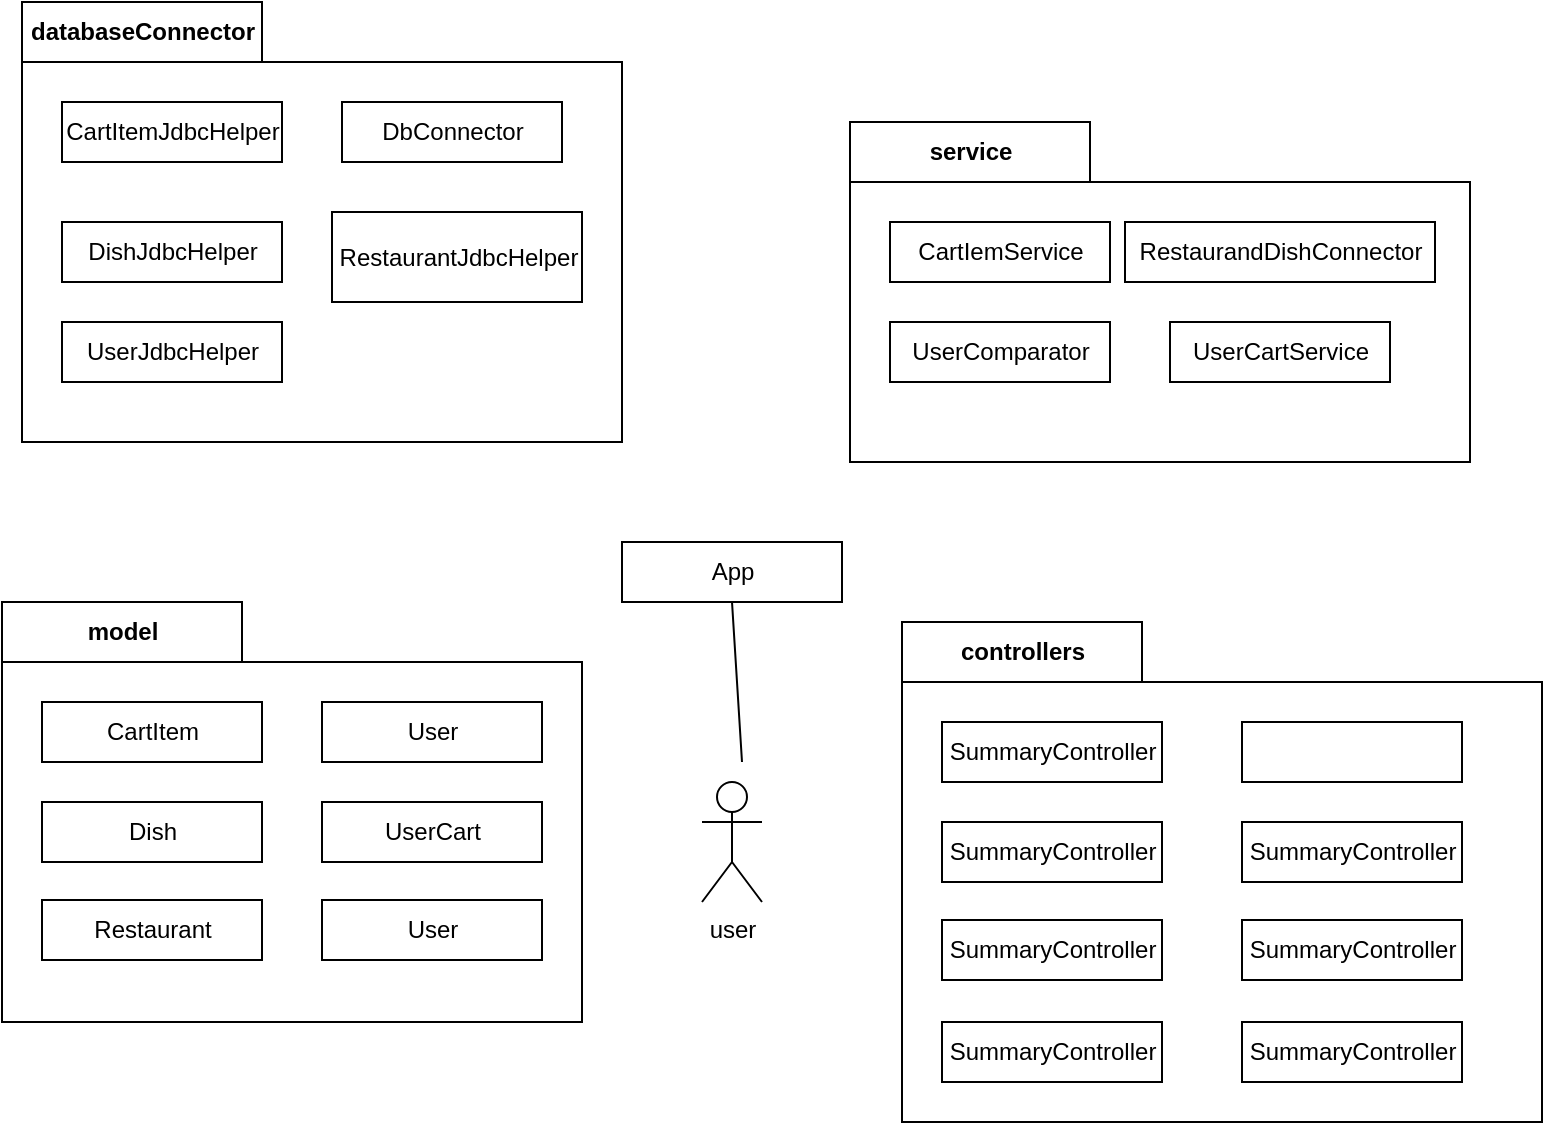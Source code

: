 <mxfile>
    <diagram id="u3fEfBOtyhhKMNPX7unt" name="pakiety">
        <mxGraphModel dx="2441" dy="782" grid="1" gridSize="10" guides="1" tooltips="1" connect="1" arrows="1" fold="1" page="1" pageScale="1" pageWidth="827" pageHeight="1169" math="0" shadow="0">
            <root>
                <mxCell id="BMiwwZ8hpxHMw_zVzqxJ-0"/>
                <mxCell id="BMiwwZ8hpxHMw_zVzqxJ-1" parent="BMiwwZ8hpxHMw_zVzqxJ-0"/>
                <mxCell id="AKu91lKka5_VDZ8xLzzz-0" value="databaseConnector" style="shape=folder;fontStyle=1;tabWidth=120;tabHeight=30;tabPosition=left;html=1;boundedLbl=1;labelInHeader=1;container=1;collapsible=0;recursiveResize=0;" parent="BMiwwZ8hpxHMw_zVzqxJ-1" vertex="1">
                    <mxGeometry y="720" width="300" height="220" as="geometry"/>
                </mxCell>
                <mxCell id="AKu91lKka5_VDZ8xLzzz-1" value="CartItemJdbcHelper" style="html=1;" parent="AKu91lKka5_VDZ8xLzzz-0" vertex="1">
                    <mxGeometry width="110" height="30" relative="1" as="geometry">
                        <mxPoint x="20" y="50" as="offset"/>
                    </mxGeometry>
                </mxCell>
                <mxCell id="AKu91lKka5_VDZ8xLzzz-2" value="DbConnector" style="html=1;" parent="AKu91lKka5_VDZ8xLzzz-0" vertex="1">
                    <mxGeometry x="160" y="50" width="110" height="30" as="geometry"/>
                </mxCell>
                <mxCell id="AKu91lKka5_VDZ8xLzzz-3" value="DishJdbcHelper" style="html=1;" parent="AKu91lKka5_VDZ8xLzzz-0" vertex="1">
                    <mxGeometry x="20" y="110" width="110" height="30" as="geometry"/>
                </mxCell>
                <mxCell id="AKu91lKka5_VDZ8xLzzz-4" value="RestaurantJdbcHelper" style="html=1;" parent="AKu91lKka5_VDZ8xLzzz-0" vertex="1">
                    <mxGeometry x="155" y="105" width="125" height="45" as="geometry"/>
                </mxCell>
                <mxCell id="AKu91lKka5_VDZ8xLzzz-5" value="UserJdbcHelper" style="html=1;" parent="AKu91lKka5_VDZ8xLzzz-0" vertex="1">
                    <mxGeometry x="20" y="160" width="110" height="30" as="geometry"/>
                </mxCell>
                <mxCell id="AKu91lKka5_VDZ8xLzzz-6" value="service" style="shape=folder;fontStyle=1;tabWidth=120;tabHeight=30;tabPosition=left;html=1;boundedLbl=1;labelInHeader=1;container=1;collapsible=0;recursiveResize=0;" parent="BMiwwZ8hpxHMw_zVzqxJ-1" vertex="1">
                    <mxGeometry x="414" y="780" width="310" height="170" as="geometry"/>
                </mxCell>
                <mxCell id="AKu91lKka5_VDZ8xLzzz-7" value="CartIemService" style="html=1;" parent="AKu91lKka5_VDZ8xLzzz-6" vertex="1">
                    <mxGeometry width="110" height="30" relative="1" as="geometry">
                        <mxPoint x="20" y="50" as="offset"/>
                    </mxGeometry>
                </mxCell>
                <mxCell id="AKu91lKka5_VDZ8xLzzz-8" value="UserComparator" style="html=1;" parent="AKu91lKka5_VDZ8xLzzz-6" vertex="1">
                    <mxGeometry x="20" y="100" width="110" height="30" as="geometry"/>
                </mxCell>
                <mxCell id="AKu91lKka5_VDZ8xLzzz-9" value="RestaurandDishConnector" style="html=1;" parent="AKu91lKka5_VDZ8xLzzz-6" vertex="1">
                    <mxGeometry x="137.5" y="50" width="155" height="30" as="geometry"/>
                </mxCell>
                <mxCell id="AKu91lKka5_VDZ8xLzzz-10" value="UserCartService" style="html=1;" parent="AKu91lKka5_VDZ8xLzzz-6" vertex="1">
                    <mxGeometry x="160" y="100" width="110" height="30" as="geometry"/>
                </mxCell>
                <mxCell id="AKu91lKka5_VDZ8xLzzz-11" value="model" style="shape=folder;fontStyle=1;tabWidth=120;tabHeight=30;tabPosition=left;html=1;boundedLbl=1;labelInHeader=1;container=1;collapsible=0;recursiveResize=0;" parent="BMiwwZ8hpxHMw_zVzqxJ-1" vertex="1">
                    <mxGeometry x="-10" y="1020" width="290" height="210" as="geometry"/>
                </mxCell>
                <mxCell id="AKu91lKka5_VDZ8xLzzz-12" value="CartItem" style="html=1;" parent="AKu91lKka5_VDZ8xLzzz-11" vertex="1">
                    <mxGeometry width="110" height="30" relative="1" as="geometry">
                        <mxPoint x="20" y="50" as="offset"/>
                    </mxGeometry>
                </mxCell>
                <mxCell id="AKu91lKka5_VDZ8xLzzz-13" value="User" style="html=1;" parent="AKu91lKka5_VDZ8xLzzz-11" vertex="1">
                    <mxGeometry x="160" y="50" width="110" height="30" as="geometry"/>
                </mxCell>
                <mxCell id="AKu91lKka5_VDZ8xLzzz-14" value="Restaurant" style="html=1;" parent="AKu91lKka5_VDZ8xLzzz-11" vertex="1">
                    <mxGeometry x="20" y="149" width="110" height="30" as="geometry"/>
                </mxCell>
                <mxCell id="AKu91lKka5_VDZ8xLzzz-15" value="UserCart" style="html=1;" parent="AKu91lKka5_VDZ8xLzzz-11" vertex="1">
                    <mxGeometry x="160" y="100" width="110" height="30" as="geometry"/>
                </mxCell>
                <mxCell id="AKu91lKka5_VDZ8xLzzz-16" value="User" style="html=1;" parent="AKu91lKka5_VDZ8xLzzz-11" vertex="1">
                    <mxGeometry x="160" y="149" width="110" height="30" as="geometry"/>
                </mxCell>
                <mxCell id="AKu91lKka5_VDZ8xLzzz-17" value="Dish" style="html=1;" parent="AKu91lKka5_VDZ8xLzzz-11" vertex="1">
                    <mxGeometry x="20" y="100" width="110" height="30" as="geometry"/>
                </mxCell>
                <mxCell id="AKu91lKka5_VDZ8xLzzz-18" value="controllers" style="shape=folder;fontStyle=1;tabWidth=120;tabHeight=30;tabPosition=left;html=1;boundedLbl=1;labelInHeader=1;container=1;collapsible=0;recursiveResize=0;" parent="BMiwwZ8hpxHMw_zVzqxJ-1" vertex="1">
                    <mxGeometry x="440" y="1030" width="320" height="250" as="geometry"/>
                </mxCell>
                <mxCell id="AKu91lKka5_VDZ8xLzzz-19" value="SummaryController" style="html=1;" parent="AKu91lKka5_VDZ8xLzzz-18" vertex="1">
                    <mxGeometry width="110" height="30" relative="1" as="geometry">
                        <mxPoint x="20" y="50" as="offset"/>
                    </mxGeometry>
                </mxCell>
                <mxCell id="4" value="SummaryController" style="html=1;" parent="AKu91lKka5_VDZ8xLzzz-18" vertex="1">
                    <mxGeometry x="20" y="200" width="110" height="30" as="geometry"/>
                </mxCell>
                <mxCell id="3" value="" style="html=1;" parent="AKu91lKka5_VDZ8xLzzz-18" vertex="1">
                    <mxGeometry x="170" y="50" width="110" height="30" as="geometry"/>
                </mxCell>
                <mxCell id="9" value="SummaryController" style="html=1;" parent="AKu91lKka5_VDZ8xLzzz-18" vertex="1">
                    <mxGeometry x="170" y="100" width="110" height="30" as="geometry"/>
                </mxCell>
                <mxCell id="8" value="SummaryController" style="html=1;" parent="AKu91lKka5_VDZ8xLzzz-18" vertex="1">
                    <mxGeometry x="170" y="149" width="110" height="30" as="geometry"/>
                </mxCell>
                <mxCell id="7" value="SummaryController" style="html=1;" parent="AKu91lKka5_VDZ8xLzzz-18" vertex="1">
                    <mxGeometry x="20" y="149" width="110" height="30" as="geometry"/>
                </mxCell>
                <mxCell id="5" value="SummaryController" style="html=1;" parent="AKu91lKka5_VDZ8xLzzz-18" vertex="1">
                    <mxGeometry x="20" y="100" width="110" height="30" as="geometry"/>
                </mxCell>
                <mxCell id="6" value="SummaryController" style="html=1;" parent="AKu91lKka5_VDZ8xLzzz-18" vertex="1">
                    <mxGeometry x="170" y="200" width="110" height="30" as="geometry"/>
                </mxCell>
                <mxCell id="AKu91lKka5_VDZ8xLzzz-20" value="App" style="html=1;" parent="BMiwwZ8hpxHMw_zVzqxJ-1" vertex="1">
                    <mxGeometry x="300" y="990" width="110" height="30" as="geometry"/>
                </mxCell>
                <mxCell id="11" value="user" style="shape=umlActor;verticalLabelPosition=bottom;verticalAlign=top;html=1;" parent="BMiwwZ8hpxHMw_zVzqxJ-1" vertex="1">
                    <mxGeometry x="340" y="1110" width="30" height="60" as="geometry"/>
                </mxCell>
                <mxCell id="13" value="" style="endArrow=none;html=1;entryX=0.5;entryY=1;entryDx=0;entryDy=0;" parent="BMiwwZ8hpxHMw_zVzqxJ-1" target="AKu91lKka5_VDZ8xLzzz-20" edge="1">
                    <mxGeometry width="50" height="50" relative="1" as="geometry">
                        <mxPoint x="360" y="1100" as="sourcePoint"/>
                        <mxPoint x="390" y="1040" as="targetPoint"/>
                    </mxGeometry>
                </mxCell>
            </root>
        </mxGraphModel>
    </diagram>
    <diagram id="oWd6-dMnreRgR_n7EPOS" name="klasy">
        <mxGraphModel dx="1614" dy="1951" grid="1" gridSize="10" guides="1" tooltips="1" connect="1" arrows="1" fold="1" page="1" pageScale="1" pageWidth="827" pageHeight="1169" math="0" shadow="0">
            <root>
                <mxCell id="0"/>
                <mxCell id="1" parent="0"/>
                <mxCell id="Fi9Y3L8DNuylBJCxqBNb-1" value="CartItem" style="swimlane;fontStyle=1;align=center;verticalAlign=top;childLayout=stackLayout;horizontal=1;startSize=26;horizontalStack=0;resizeParent=1;resizeParentMax=0;resizeLast=0;collapsible=1;marginBottom=0;" parent="1" vertex="1">
                    <mxGeometry x="1360" y="92" width="160" height="182" as="geometry">
                        <mxRectangle x="40" y="160" width="80" height="26" as="alternateBounds"/>
                    </mxGeometry>
                </mxCell>
                <mxCell id="Fi9Y3L8DNuylBJCxqBNb-2" value="- cartItemId: int" style="text;strokeColor=none;fillColor=none;align=left;verticalAlign=top;spacingLeft=4;spacingRight=4;overflow=hidden;rotatable=0;points=[[0,0.5],[1,0.5]];portConstraint=eastwest;" parent="Fi9Y3L8DNuylBJCxqBNb-1" vertex="1">
                    <mxGeometry y="26" width="160" height="26" as="geometry"/>
                </mxCell>
                <mxCell id="Fi9Y3L8DNuylBJCxqBNb-6" value="- userId: Integer" style="text;strokeColor=none;fillColor=none;align=left;verticalAlign=top;spacingLeft=4;spacingRight=4;overflow=hidden;rotatable=0;points=[[0,0.5],[1,0.5]];portConstraint=eastwest;" parent="Fi9Y3L8DNuylBJCxqBNb-1" vertex="1">
                    <mxGeometry y="52" width="160" height="26" as="geometry"/>
                </mxCell>
                <mxCell id="Fi9Y3L8DNuylBJCxqBNb-7" value="- dishId: Integer" style="text;strokeColor=none;fillColor=none;align=left;verticalAlign=top;spacingLeft=4;spacingRight=4;overflow=hidden;rotatable=0;points=[[0,0.5],[1,0.5]];portConstraint=eastwest;" parent="Fi9Y3L8DNuylBJCxqBNb-1" vertex="1">
                    <mxGeometry y="78" width="160" height="26" as="geometry"/>
                </mxCell>
                <mxCell id="Fi9Y3L8DNuylBJCxqBNb-8" value="- countOfDish: int" style="text;strokeColor=none;fillColor=none;align=left;verticalAlign=top;spacingLeft=4;spacingRight=4;overflow=hidden;rotatable=0;points=[[0,0.5],[1,0.5]];portConstraint=eastwest;" parent="Fi9Y3L8DNuylBJCxqBNb-1" vertex="1">
                    <mxGeometry y="104" width="160" height="26" as="geometry"/>
                </mxCell>
                <mxCell id="Fi9Y3L8DNuylBJCxqBNb-9" value="- cartOwner: User" style="text;strokeColor=none;fillColor=none;align=left;verticalAlign=top;spacingLeft=4;spacingRight=4;overflow=hidden;rotatable=0;points=[[0,0.5],[1,0.5]];portConstraint=eastwest;" parent="Fi9Y3L8DNuylBJCxqBNb-1" vertex="1">
                    <mxGeometry y="130" width="160" height="26" as="geometry"/>
                </mxCell>
                <mxCell id="Fi9Y3L8DNuylBJCxqBNb-10" value="- dish: Dish" style="text;strokeColor=none;fillColor=none;align=left;verticalAlign=top;spacingLeft=4;spacingRight=4;overflow=hidden;rotatable=0;points=[[0,0.5],[1,0.5]];portConstraint=eastwest;" parent="Fi9Y3L8DNuylBJCxqBNb-1" vertex="1">
                    <mxGeometry y="156" width="160" height="26" as="geometry"/>
                </mxCell>
                <mxCell id="Fi9Y3L8DNuylBJCxqBNb-24" value="CartItemComparator" style="swimlane;fontStyle=1;align=center;verticalAlign=top;childLayout=stackLayout;horizontal=1;startSize=26;horizontalStack=0;resizeParent=1;resizeParentMax=0;resizeLast=0;collapsible=1;marginBottom=0;" parent="1" vertex="1">
                    <mxGeometry x="1680" y="326" width="320" height="52" as="geometry">
                        <mxRectangle x="40" y="160" width="80" height="26" as="alternateBounds"/>
                    </mxGeometry>
                </mxCell>
                <mxCell id="Fi9Y3L8DNuylBJCxqBNb-32" value="+ compare(cartItem1: CartItem, cartItem2: CartItem): int" style="text;strokeColor=none;fillColor=none;align=left;verticalAlign=top;spacingLeft=4;spacingRight=4;overflow=hidden;rotatable=0;points=[[0,0.5],[1,0.5]];portConstraint=eastwest;" parent="Fi9Y3L8DNuylBJCxqBNb-24" vertex="1">
                    <mxGeometry y="26" width="320" height="26" as="geometry"/>
                </mxCell>
                <mxCell id="Fi9Y3L8DNuylBJCxqBNb-52" value="Dish" style="swimlane;fontStyle=1;align=center;verticalAlign=top;childLayout=stackLayout;horizontal=1;startSize=26;horizontalStack=0;resizeParent=1;resizeParentMax=0;resizeLast=0;collapsible=1;marginBottom=0;" parent="1" vertex="1">
                    <mxGeometry x="1360" y="428" width="160" height="182" as="geometry">
                        <mxRectangle x="40" y="160" width="80" height="26" as="alternateBounds"/>
                    </mxGeometry>
                </mxCell>
                <mxCell id="Fi9Y3L8DNuylBJCxqBNb-53" value="- dishId: int" style="text;strokeColor=none;fillColor=none;align=left;verticalAlign=top;spacingLeft=4;spacingRight=4;overflow=hidden;rotatable=0;points=[[0,0.5],[1,0.5]];portConstraint=eastwest;" parent="Fi9Y3L8DNuylBJCxqBNb-52" vertex="1">
                    <mxGeometry y="26" width="160" height="26" as="geometry"/>
                </mxCell>
                <mxCell id="Fi9Y3L8DNuylBJCxqBNb-54" value="- name: String" style="text;strokeColor=none;fillColor=none;align=left;verticalAlign=top;spacingLeft=4;spacingRight=4;overflow=hidden;rotatable=0;points=[[0,0.5],[1,0.5]];portConstraint=eastwest;" parent="Fi9Y3L8DNuylBJCxqBNb-52" vertex="1">
                    <mxGeometry y="52" width="160" height="26" as="geometry"/>
                </mxCell>
                <mxCell id="Fi9Y3L8DNuylBJCxqBNb-55" value="- description: String" style="text;strokeColor=none;fillColor=none;align=left;verticalAlign=top;spacingLeft=4;spacingRight=4;overflow=hidden;rotatable=0;points=[[0,0.5],[1,0.5]];portConstraint=eastwest;" parent="Fi9Y3L8DNuylBJCxqBNb-52" vertex="1">
                    <mxGeometry y="78" width="160" height="26" as="geometry"/>
                </mxCell>
                <mxCell id="Fi9Y3L8DNuylBJCxqBNb-56" value="- price: Double" style="text;strokeColor=none;fillColor=none;align=left;verticalAlign=top;spacingLeft=4;spacingRight=4;overflow=hidden;rotatable=0;points=[[0,0.5],[1,0.5]];portConstraint=eastwest;" parent="Fi9Y3L8DNuylBJCxqBNb-52" vertex="1">
                    <mxGeometry y="104" width="160" height="26" as="geometry"/>
                </mxCell>
                <mxCell id="Fi9Y3L8DNuylBJCxqBNb-57" value="- restaurantId: int" style="text;strokeColor=none;fillColor=none;align=left;verticalAlign=top;spacingLeft=4;spacingRight=4;overflow=hidden;rotatable=0;points=[[0,0.5],[1,0.5]];portConstraint=eastwest;" parent="Fi9Y3L8DNuylBJCxqBNb-52" vertex="1">
                    <mxGeometry y="130" width="160" height="26" as="geometry"/>
                </mxCell>
                <mxCell id="Fi9Y3L8DNuylBJCxqBNb-58" value="- imageUrl: String" style="text;strokeColor=none;fillColor=none;align=left;verticalAlign=top;spacingLeft=4;spacingRight=4;overflow=hidden;rotatable=0;points=[[0,0.5],[1,0.5]];portConstraint=eastwest;" parent="Fi9Y3L8DNuylBJCxqBNb-52" vertex="1">
                    <mxGeometry y="156" width="160" height="26" as="geometry"/>
                </mxCell>
                <mxCell id="Fi9Y3L8DNuylBJCxqBNb-80" value="Restaurant" style="swimlane;fontStyle=1;align=center;verticalAlign=top;childLayout=stackLayout;horizontal=1;startSize=26;horizontalStack=0;resizeParent=1;resizeParentMax=0;resizeLast=0;collapsible=1;marginBottom=0;" parent="1" vertex="1">
                    <mxGeometry x="1050" y="454" width="160" height="130" as="geometry">
                        <mxRectangle x="40" y="160" width="80" height="26" as="alternateBounds"/>
                    </mxGeometry>
                </mxCell>
                <mxCell id="Fi9Y3L8DNuylBJCxqBNb-81" value="- restaurantId: int" style="text;strokeColor=none;fillColor=none;align=left;verticalAlign=top;spacingLeft=4;spacingRight=4;overflow=hidden;rotatable=0;points=[[0,0.5],[1,0.5]];portConstraint=eastwest;" parent="Fi9Y3L8DNuylBJCxqBNb-80" vertex="1">
                    <mxGeometry y="26" width="160" height="26" as="geometry"/>
                </mxCell>
                <mxCell id="Fi9Y3L8DNuylBJCxqBNb-82" value="- name: String" style="text;strokeColor=none;fillColor=none;align=left;verticalAlign=top;spacingLeft=4;spacingRight=4;overflow=hidden;rotatable=0;points=[[0,0.5],[1,0.5]];portConstraint=eastwest;" parent="Fi9Y3L8DNuylBJCxqBNb-80" vertex="1">
                    <mxGeometry y="52" width="160" height="26" as="geometry"/>
                </mxCell>
                <mxCell id="Fi9Y3L8DNuylBJCxqBNb-83" value="- imageUrl: String" style="text;strokeColor=none;fillColor=none;align=left;verticalAlign=top;spacingLeft=4;spacingRight=4;overflow=hidden;rotatable=0;points=[[0,0.5],[1,0.5]];portConstraint=eastwest;" parent="Fi9Y3L8DNuylBJCxqBNb-80" vertex="1">
                    <mxGeometry y="78" width="160" height="26" as="geometry"/>
                </mxCell>
                <mxCell id="Fi9Y3L8DNuylBJCxqBNb-84" value="- dishes: List&lt;Dish&gt;" style="text;strokeColor=none;fillColor=none;align=left;verticalAlign=top;spacingLeft=4;spacingRight=4;overflow=hidden;rotatable=0;points=[[0,0.5],[1,0.5]];portConstraint=eastwest;" parent="Fi9Y3L8DNuylBJCxqBNb-80" vertex="1">
                    <mxGeometry y="104" width="160" height="26" as="geometry"/>
                </mxCell>
                <mxCell id="Fi9Y3L8DNuylBJCxqBNb-94" value="User" style="swimlane;fontStyle=1;align=center;verticalAlign=top;childLayout=stackLayout;horizontal=1;startSize=26;horizontalStack=0;resizeParent=1;resizeParentMax=0;resizeLast=0;collapsible=1;marginBottom=0;" parent="1" vertex="1">
                    <mxGeometry x="736" y="40" width="160" height="286" as="geometry">
                        <mxRectangle x="40" y="160" width="80" height="26" as="alternateBounds"/>
                    </mxGeometry>
                </mxCell>
                <mxCell id="Fi9Y3L8DNuylBJCxqBNb-95" value="- userId: int" style="text;strokeColor=none;fillColor=none;align=left;verticalAlign=top;spacingLeft=4;spacingRight=4;overflow=hidden;rotatable=0;points=[[0,0.5],[1,0.5]];portConstraint=eastwest;" parent="Fi9Y3L8DNuylBJCxqBNb-94" vertex="1">
                    <mxGeometry y="26" width="160" height="26" as="geometry"/>
                </mxCell>
                <mxCell id="Fi9Y3L8DNuylBJCxqBNb-96" value="- login: String" style="text;strokeColor=none;fillColor=none;align=left;verticalAlign=top;spacingLeft=4;spacingRight=4;overflow=hidden;rotatable=0;points=[[0,0.5],[1,0.5]];portConstraint=eastwest;" parent="Fi9Y3L8DNuylBJCxqBNb-94" vertex="1">
                    <mxGeometry y="52" width="160" height="26" as="geometry"/>
                </mxCell>
                <mxCell id="Fi9Y3L8DNuylBJCxqBNb-97" value="- password: String" style="text;strokeColor=none;fillColor=none;align=left;verticalAlign=top;spacingLeft=4;spacingRight=4;overflow=hidden;rotatable=0;points=[[0,0.5],[1,0.5]];portConstraint=eastwest;" parent="Fi9Y3L8DNuylBJCxqBNb-94" vertex="1">
                    <mxGeometry y="78" width="160" height="26" as="geometry"/>
                </mxCell>
                <mxCell id="Fi9Y3L8DNuylBJCxqBNb-98" value="- name: String" style="text;strokeColor=none;fillColor=none;align=left;verticalAlign=top;spacingLeft=4;spacingRight=4;overflow=hidden;rotatable=0;points=[[0,0.5],[1,0.5]];portConstraint=eastwest;" parent="Fi9Y3L8DNuylBJCxqBNb-94" vertex="1">
                    <mxGeometry y="104" width="160" height="26" as="geometry"/>
                </mxCell>
                <mxCell id="Fi9Y3L8DNuylBJCxqBNb-99" value="- surname: String" style="text;strokeColor=none;fillColor=none;align=left;verticalAlign=top;spacingLeft=4;spacingRight=4;overflow=hidden;rotatable=0;points=[[0,0.5],[1,0.5]];portConstraint=eastwest;" parent="Fi9Y3L8DNuylBJCxqBNb-94" vertex="1">
                    <mxGeometry y="130" width="160" height="26" as="geometry"/>
                </mxCell>
                <mxCell id="Fi9Y3L8DNuylBJCxqBNb-100" value="- address: String" style="text;strokeColor=none;fillColor=none;align=left;verticalAlign=top;spacingLeft=4;spacingRight=4;overflow=hidden;rotatable=0;points=[[0,0.5],[1,0.5]];portConstraint=eastwest;" parent="Fi9Y3L8DNuylBJCxqBNb-94" vertex="1">
                    <mxGeometry y="156" width="160" height="26" as="geometry"/>
                </mxCell>
                <mxCell id="Fi9Y3L8DNuylBJCxqBNb-102" value="- debitCardNumber: String" style="text;strokeColor=none;fillColor=none;align=left;verticalAlign=top;spacingLeft=4;spacingRight=4;overflow=hidden;rotatable=0;points=[[0,0.5],[1,0.5]];portConstraint=eastwest;" parent="Fi9Y3L8DNuylBJCxqBNb-94" vertex="1">
                    <mxGeometry y="182" width="160" height="26" as="geometry"/>
                </mxCell>
                <mxCell id="Fi9Y3L8DNuylBJCxqBNb-103" value="- expireDate: String" style="text;strokeColor=none;fillColor=none;align=left;verticalAlign=top;spacingLeft=4;spacingRight=4;overflow=hidden;rotatable=0;points=[[0,0.5],[1,0.5]];portConstraint=eastwest;" parent="Fi9Y3L8DNuylBJCxqBNb-94" vertex="1">
                    <mxGeometry y="208" width="160" height="26" as="geometry"/>
                </mxCell>
                <mxCell id="Fi9Y3L8DNuylBJCxqBNb-104" value="- cvv: String" style="text;strokeColor=none;fillColor=none;align=left;verticalAlign=top;spacingLeft=4;spacingRight=4;overflow=hidden;rotatable=0;points=[[0,0.5],[1,0.5]];portConstraint=eastwest;" parent="Fi9Y3L8DNuylBJCxqBNb-94" vertex="1">
                    <mxGeometry y="234" width="160" height="26" as="geometry"/>
                </mxCell>
                <mxCell id="Fi9Y3L8DNuylBJCxqBNb-105" value="- email: String" style="text;strokeColor=none;fillColor=none;align=left;verticalAlign=top;spacingLeft=4;spacingRight=4;overflow=hidden;rotatable=0;points=[[0,0.5],[1,0.5]];portConstraint=eastwest;" parent="Fi9Y3L8DNuylBJCxqBNb-94" vertex="1">
                    <mxGeometry y="260" width="160" height="26" as="geometry"/>
                </mxCell>
                <mxCell id="Fi9Y3L8DNuylBJCxqBNb-108" value="UserCart" style="swimlane;fontStyle=1;align=center;verticalAlign=top;childLayout=stackLayout;horizontal=1;startSize=26;horizontalStack=0;resizeParent=1;resizeParentMax=0;resizeLast=0;collapsible=1;marginBottom=0;" parent="1" vertex="1">
                    <mxGeometry x="1010" y="144" width="160" height="78" as="geometry">
                        <mxRectangle x="40" y="160" width="80" height="26" as="alternateBounds"/>
                    </mxGeometry>
                </mxCell>
                <mxCell id="Fi9Y3L8DNuylBJCxqBNb-109" value="- user: User" style="text;strokeColor=none;fillColor=none;align=left;verticalAlign=top;spacingLeft=4;spacingRight=4;overflow=hidden;rotatable=0;points=[[0,0.5],[1,0.5]];portConstraint=eastwest;" parent="Fi9Y3L8DNuylBJCxqBNb-108" vertex="1">
                    <mxGeometry y="26" width="160" height="26" as="geometry"/>
                </mxCell>
                <mxCell id="Fi9Y3L8DNuylBJCxqBNb-110" value="- cartItems: List&lt;CartItem&gt;" style="text;strokeColor=none;fillColor=none;align=left;verticalAlign=top;spacingLeft=4;spacingRight=4;overflow=hidden;rotatable=0;points=[[0,0.5],[1,0.5]];portConstraint=eastwest;" parent="Fi9Y3L8DNuylBJCxqBNb-108" vertex="1">
                    <mxGeometry y="52" width="160" height="26" as="geometry"/>
                </mxCell>
                <mxCell id="Fi9Y3L8DNuylBJCxqBNb-122" value="UserComparator" style="swimlane;fontStyle=1;align=center;verticalAlign=top;childLayout=stackLayout;horizontal=1;startSize=26;horizontalStack=0;resizeParent=1;resizeParentMax=0;resizeLast=0;collapsible=1;marginBottom=0;" parent="1" vertex="1">
                    <mxGeometry x="430" y="120" width="240" height="52" as="geometry">
                        <mxRectangle x="40" y="160" width="80" height="26" as="alternateBounds"/>
                    </mxGeometry>
                </mxCell>
                <mxCell id="Fi9Y3L8DNuylBJCxqBNb-123" value="+ compare(user1: User, user2: User): int" style="text;strokeColor=none;fillColor=none;align=left;verticalAlign=top;spacingLeft=4;spacingRight=4;overflow=hidden;rotatable=0;points=[[0,0.5],[1,0.5]];portConstraint=eastwest;" parent="Fi9Y3L8DNuylBJCxqBNb-122" vertex="1">
                    <mxGeometry y="26" width="240" height="26" as="geometry"/>
                </mxCell>
                <mxCell id="Fi9Y3L8DNuylBJCxqBNb-136" value="CartItemService" style="swimlane;fontStyle=1;align=center;verticalAlign=top;childLayout=stackLayout;horizontal=1;startSize=26;horizontalStack=0;resizeParent=1;resizeParentMax=0;resizeLast=0;collapsible=1;marginBottom=0;" parent="1" vertex="1">
                    <mxGeometry x="1654" y="92" width="590" height="156" as="geometry">
                        <mxRectangle x="40" y="1190" width="80" height="26" as="alternateBounds"/>
                    </mxGeometry>
                </mxCell>
                <mxCell id="Fi9Y3L8DNuylBJCxqBNb-137" value="+ connectCartItemsWithDishesAndUsers(cartItems: List&lt;CartItem&gt;, dishes: List&lt;Dish&gt;, users: List&lt;User&gt;): void" style="text;strokeColor=none;fillColor=none;align=left;verticalAlign=top;spacingLeft=4;spacingRight=4;overflow=hidden;rotatable=0;points=[[0,0.5],[1,0.5]];portConstraint=eastwest;" parent="Fi9Y3L8DNuylBJCxqBNb-136" vertex="1">
                    <mxGeometry y="26" width="590" height="26" as="geometry"/>
                </mxCell>
                <mxCell id="Fi9Y3L8DNuylBJCxqBNb-138" value="- connectCartItemWithDish(cartItem:CartItem, dishes: List&lt;Dish&gt;): void" style="text;strokeColor=none;fillColor=none;align=left;verticalAlign=top;spacingLeft=4;spacingRight=4;overflow=hidden;rotatable=0;points=[[0,0.5],[1,0.5]];portConstraint=eastwest;" parent="Fi9Y3L8DNuylBJCxqBNb-136" vertex="1">
                    <mxGeometry y="52" width="590" height="26" as="geometry"/>
                </mxCell>
                <mxCell id="Fi9Y3L8DNuylBJCxqBNb-139" value="+ connectCartItemsWithDishes(cartItem: List&lt;CartItem&gt;, dishes: List&lt;Dish&gt;): void" style="text;strokeColor=none;fillColor=none;align=left;verticalAlign=top;spacingLeft=4;spacingRight=4;overflow=hidden;rotatable=0;points=[[0,0.5],[1,0.5]];portConstraint=eastwest;" parent="Fi9Y3L8DNuylBJCxqBNb-136" vertex="1">
                    <mxGeometry y="78" width="590" height="26" as="geometry"/>
                </mxCell>
                <mxCell id="Fi9Y3L8DNuylBJCxqBNb-140" value="- connectCartItemWithUser(cartItem: CartItem, users: List&lt;User&gt;): void" style="text;strokeColor=none;fillColor=none;align=left;verticalAlign=top;spacingLeft=4;spacingRight=4;overflow=hidden;rotatable=0;points=[[0,0.5],[1,0.5]];portConstraint=eastwest;" parent="Fi9Y3L8DNuylBJCxqBNb-136" vertex="1">
                    <mxGeometry y="104" width="590" height="26" as="geometry"/>
                </mxCell>
                <mxCell id="Fi9Y3L8DNuylBJCxqBNb-141" value="+ connectCartItemsWithUsers(cartItems: List&lt;CartItem&gt;, users: List&lt;User&gt;): void" style="text;strokeColor=none;fillColor=none;align=left;verticalAlign=top;spacingLeft=4;spacingRight=4;overflow=hidden;rotatable=0;points=[[0,0.5],[1,0.5]];portConstraint=eastwest;" parent="Fi9Y3L8DNuylBJCxqBNb-136" vertex="1">
                    <mxGeometry y="130" width="590" height="26" as="geometry"/>
                </mxCell>
                <mxCell id="Fi9Y3L8DNuylBJCxqBNb-150" value="RestaurantDishConnector" style="swimlane;fontStyle=1;align=center;verticalAlign=top;childLayout=stackLayout;horizontal=1;startSize=26;horizontalStack=0;resizeParent=1;resizeParentMax=0;resizeLast=0;collapsible=1;marginBottom=0;" parent="1" vertex="1">
                    <mxGeometry x="1110" y="700" width="430" height="78" as="geometry">
                        <mxRectangle x="40" y="160" width="80" height="26" as="alternateBounds"/>
                    </mxGeometry>
                </mxCell>
                <mxCell id="Fi9Y3L8DNuylBJCxqBNb-151" value="- fillRestaurantWithDishes(restaurant: Restaurant, dishes: List&lt;Dish&gt;): void" style="text;strokeColor=none;fillColor=none;align=left;verticalAlign=top;spacingLeft=4;spacingRight=4;overflow=hidden;rotatable=0;points=[[0,0.5],[1,0.5]];portConstraint=eastwest;" parent="Fi9Y3L8DNuylBJCxqBNb-150" vertex="1">
                    <mxGeometry y="26" width="430" height="26" as="geometry"/>
                </mxCell>
                <mxCell id="Fi9Y3L8DNuylBJCxqBNb-152" value="+ fillRestaurantsWithDishes(restaurants: List&lt;Restaurant&gt;, dishes: List&lt;Dish&gt;): void" style="text;strokeColor=none;fillColor=none;align=left;verticalAlign=top;spacingLeft=4;spacingRight=4;overflow=hidden;rotatable=0;points=[[0,0.5],[1,0.5]];portConstraint=eastwest;" parent="Fi9Y3L8DNuylBJCxqBNb-150" vertex="1">
                    <mxGeometry y="52" width="430" height="26" as="geometry"/>
                </mxCell>
                <mxCell id="Fi9Y3L8DNuylBJCxqBNb-164" value="UserCartService" style="swimlane;fontStyle=1;align=center;verticalAlign=top;childLayout=stackLayout;horizontal=1;startSize=26;horizontalStack=0;resizeParent=1;resizeParentMax=0;resizeLast=0;collapsible=1;marginBottom=0;" parent="1" vertex="1">
                    <mxGeometry x="995" y="-50" width="445" height="78" as="geometry">
                        <mxRectangle x="40" y="160" width="80" height="26" as="alternateBounds"/>
                    </mxGeometry>
                </mxCell>
                <mxCell id="Fi9Y3L8DNuylBJCxqBNb-165" value="- makeUserCart(user: User, cartItems: List&lt;CartItem&gt;): UserCart" style="text;strokeColor=none;fillColor=none;align=left;verticalAlign=top;spacingLeft=4;spacingRight=4;overflow=hidden;rotatable=0;points=[[0,0.5],[1,0.5]];portConstraint=eastwest;" parent="Fi9Y3L8DNuylBJCxqBNb-164" vertex="1">
                    <mxGeometry y="26" width="445" height="26" as="geometry"/>
                </mxCell>
                <mxCell id="Fi9Y3L8DNuylBJCxqBNb-166" value="+ makeUserCarts(users: List&lt;User&gt;, cartItems: List&lt;CartItem&gt;): List&lt;UserCart&gt;" style="text;strokeColor=none;fillColor=none;align=left;verticalAlign=top;spacingLeft=4;spacingRight=4;overflow=hidden;rotatable=0;points=[[0,0.5],[1,0.5]];portConstraint=eastwest;" parent="Fi9Y3L8DNuylBJCxqBNb-164" vertex="1">
                    <mxGeometry y="52" width="445" height="26" as="geometry"/>
                </mxCell>
                <mxCell id="tRdwShLvlNcyJcOyQSZS-1" value="" style="endArrow=none;html=1;edgeStyle=orthogonalEdgeStyle;entryX=0;entryY=0.5;entryDx=0;entryDy=0;exitX=1;exitY=0.5;exitDx=0;exitDy=0;" parent="1" source="Fi9Y3L8DNuylBJCxqBNb-99" target="Fi9Y3L8DNuylBJCxqBNb-109" edge="1">
                    <mxGeometry relative="1" as="geometry">
                        <mxPoint x="900" y="183" as="sourcePoint"/>
                        <mxPoint x="960" y="182.5" as="targetPoint"/>
                    </mxGeometry>
                </mxCell>
                <mxCell id="tRdwShLvlNcyJcOyQSZS-2" value="1" style="edgeLabel;resizable=0;html=1;align=left;verticalAlign=bottom;" parent="tRdwShLvlNcyJcOyQSZS-1" connectable="0" vertex="1">
                    <mxGeometry x="-1" relative="1" as="geometry">
                        <mxPoint x="97" y="-3" as="offset"/>
                    </mxGeometry>
                </mxCell>
                <mxCell id="tRdwShLvlNcyJcOyQSZS-3" value="1" style="edgeLabel;resizable=0;html=1;align=right;verticalAlign=bottom;" parent="tRdwShLvlNcyJcOyQSZS-1" connectable="0" vertex="1">
                    <mxGeometry x="1" relative="1" as="geometry">
                        <mxPoint x="-100" as="offset"/>
                    </mxGeometry>
                </mxCell>
                <mxCell id="tRdwShLvlNcyJcOyQSZS-7" value="" style="endArrow=diamondThin;endFill=0;endSize=24;html=1;entryX=1;entryY=0.5;entryDx=0;entryDy=0;exitX=0;exitY=0.5;exitDx=0;exitDy=0;" parent="1" source="Fi9Y3L8DNuylBJCxqBNb-7" target="Fi9Y3L8DNuylBJCxqBNb-109" edge="1">
                    <mxGeometry width="160" relative="1" as="geometry">
                        <mxPoint x="970" y="390" as="sourcePoint"/>
                        <mxPoint x="1130" y="390" as="targetPoint"/>
                    </mxGeometry>
                </mxCell>
                <mxCell id="tRdwShLvlNcyJcOyQSZS-8" value="" style="endArrow=diamondThin;endFill=0;endSize=24;html=1;entryX=1;entryY=0.5;entryDx=0;entryDy=0;exitX=0;exitY=0.5;exitDx=0;exitDy=0;" parent="1" source="Fi9Y3L8DNuylBJCxqBNb-55" target="Fi9Y3L8DNuylBJCxqBNb-82" edge="1">
                    <mxGeometry width="160" relative="1" as="geometry">
                        <mxPoint x="1230" y="534" as="sourcePoint"/>
                        <mxPoint x="1390" y="534" as="targetPoint"/>
                    </mxGeometry>
                </mxCell>
                <mxCell id="tRdwShLvlNcyJcOyQSZS-9" value="" style="endArrow=none;html=1;edgeStyle=orthogonalEdgeStyle;entryX=0.5;entryY=0;entryDx=0;entryDy=0;exitX=0.488;exitY=1;exitDx=0;exitDy=0;exitPerimeter=0;" parent="1" source="Fi9Y3L8DNuylBJCxqBNb-10" target="Fi9Y3L8DNuylBJCxqBNb-52" edge="1">
                    <mxGeometry relative="1" as="geometry">
                        <mxPoint x="1335" y="359.5" as="sourcePoint"/>
                        <mxPoint x="1545" y="360" as="targetPoint"/>
                    </mxGeometry>
                </mxCell>
                <mxCell id="tRdwShLvlNcyJcOyQSZS-10" value="1" style="edgeLabel;resizable=0;html=1;align=left;verticalAlign=bottom;" parent="tRdwShLvlNcyJcOyQSZS-9" connectable="0" vertex="1">
                    <mxGeometry x="-1" relative="1" as="geometry">
                        <mxPoint x="-18" y="26" as="offset"/>
                    </mxGeometry>
                </mxCell>
                <mxCell id="tRdwShLvlNcyJcOyQSZS-11" value="1" style="edgeLabel;resizable=0;html=1;align=right;verticalAlign=bottom;" parent="tRdwShLvlNcyJcOyQSZS-9" connectable="0" vertex="1">
                    <mxGeometry x="1" relative="1" as="geometry">
                        <mxPoint x="-10" as="offset"/>
                    </mxGeometry>
                </mxCell>
                <mxCell id="Pn_iij8gRjrH10tNyEoq-1" value="" style="endArrow=open;endSize=12;dashed=1;html=1;exitX=0;exitY=0.5;exitDx=0;exitDy=0;entryX=1;entryY=0.5;entryDx=0;entryDy=0;" parent="1" source="Fi9Y3L8DNuylBJCxqBNb-139" target="Fi9Y3L8DNuylBJCxqBNb-7" edge="1">
                    <mxGeometry y="37" width="160" relative="1" as="geometry">
                        <mxPoint x="1630" y="350" as="sourcePoint"/>
                        <mxPoint x="1790" y="350" as="targetPoint"/>
                        <mxPoint x="1" as="offset"/>
                    </mxGeometry>
                </mxCell>
                <mxCell id="Pn_iij8gRjrH10tNyEoq-2" value="" style="endArrow=open;endSize=12;dashed=1;html=1;exitX=0.484;exitY=1.192;exitDx=0;exitDy=0;entryX=0.5;entryY=0;entryDx=0;entryDy=0;exitPerimeter=0;" parent="1" source="Fi9Y3L8DNuylBJCxqBNb-166" target="Fi9Y3L8DNuylBJCxqBNb-108" edge="1">
                    <mxGeometry y="37" width="160" relative="1" as="geometry">
                        <mxPoint x="1240" y="50" as="sourcePoint"/>
                        <mxPoint x="1020" y="50" as="targetPoint"/>
                        <mxPoint x="1" as="offset"/>
                    </mxGeometry>
                </mxCell>
                <mxCell id="Pn_iij8gRjrH10tNyEoq-3" value="" style="endArrow=open;endSize=12;dashed=1;html=1;exitX=0.25;exitY=0;exitDx=0;exitDy=0;entryX=0.466;entryY=1.058;entryDx=0;entryDy=0;entryPerimeter=0;" parent="1" source="Fi9Y3L8DNuylBJCxqBNb-150" target="Fi9Y3L8DNuylBJCxqBNb-84" edge="1">
                    <mxGeometry y="37" width="160" relative="1" as="geometry">
                        <mxPoint x="1461" y="700" as="sourcePoint"/>
                        <mxPoint x="1241" y="700" as="targetPoint"/>
                        <mxPoint x="1" as="offset"/>
                        <Array as="points"/>
                    </mxGeometry>
                </mxCell>
                <mxCell id="Pn_iij8gRjrH10tNyEoq-4" value="" style="endArrow=open;endSize=12;dashed=1;html=1;exitX=0.75;exitY=0;exitDx=0;exitDy=0;entryX=0.492;entryY=1.118;entryDx=0;entryDy=0;entryPerimeter=0;" parent="1" source="Fi9Y3L8DNuylBJCxqBNb-150" target="Fi9Y3L8DNuylBJCxqBNb-58" edge="1">
                    <mxGeometry y="37" width="160" relative="1" as="geometry">
                        <mxPoint x="1640" y="690" as="sourcePoint"/>
                        <mxPoint x="1420" y="690" as="targetPoint"/>
                        <mxPoint x="1" as="offset"/>
                        <Array as="points"/>
                    </mxGeometry>
                </mxCell>
                <mxCell id="Pn_iij8gRjrH10tNyEoq-5" value="" style="endArrow=open;endSize=12;dashed=1;html=1;exitX=1;exitY=0.5;exitDx=0;exitDy=0;entryX=0;entryY=0.5;entryDx=0;entryDy=0;" parent="1" source="Fi9Y3L8DNuylBJCxqBNb-123" target="Fi9Y3L8DNuylBJCxqBNb-98" edge="1">
                    <mxGeometry y="37" width="160" relative="1" as="geometry">
                        <mxPoint x="636" y="290" as="sourcePoint"/>
                        <mxPoint x="416" y="290" as="targetPoint"/>
                        <mxPoint x="1" as="offset"/>
                    </mxGeometry>
                </mxCell>
                <mxCell id="Pn_iij8gRjrH10tNyEoq-6" value="" style="endArrow=open;endSize=12;dashed=1;html=1;exitX=0;exitY=0.5;exitDx=0;exitDy=0;entryX=1;entryY=0.5;entryDx=0;entryDy=0;" parent="1" source="Fi9Y3L8DNuylBJCxqBNb-32" target="Fi9Y3L8DNuylBJCxqBNb-10" edge="1">
                    <mxGeometry y="37" width="160" relative="1" as="geometry">
                        <mxPoint x="1780" y="223" as="sourcePoint"/>
                        <mxPoint x="1560" y="223" as="targetPoint"/>
                        <mxPoint x="1" as="offset"/>
                    </mxGeometry>
                </mxCell>
            </root>
        </mxGraphModel>
    </diagram>
    <diagram id="8mvITgK_DfjRLVbDLybs" name="przypadki użycia">
        <mxGraphModel dx="2454" dy="772" grid="1" gridSize="10" guides="1" tooltips="1" connect="1" arrows="1" fold="1" page="1" pageScale="1" pageWidth="827" pageHeight="1169" math="0" shadow="0">
            <root>
                <mxCell id="lPpNZGaQH_9Cvo5qpnX5-0"/>
                <mxCell id="lPpNZGaQH_9Cvo5qpnX5-1" parent="lPpNZGaQH_9Cvo5qpnX5-0"/>
                <mxCell id="tkyIYsN_mE2GSkDR6UfJ-20" value="" style="swimlane;startSize=0;" parent="lPpNZGaQH_9Cvo5qpnX5-1" vertex="1">
                    <mxGeometry x="-220" y="30" width="870" height="525" as="geometry">
                        <mxRectangle x="90" y="30" width="50" height="40" as="alternateBounds"/>
                    </mxGeometry>
                </mxCell>
                <mxCell id="tkyIYsN_mE2GSkDR6UfJ-15" value="utwórz konto" style="ellipse;whiteSpace=wrap;html=1;" parent="tkyIYsN_mE2GSkDR6UfJ-20" vertex="1">
                    <mxGeometry x="690" y="250" width="140" height="70" as="geometry"/>
                </mxCell>
                <mxCell id="tkyIYsN_mE2GSkDR6UfJ-7" value="Usuń z koszyka" style="ellipse;whiteSpace=wrap;html=1;" parent="tkyIYsN_mE2GSkDR6UfJ-20" vertex="1">
                    <mxGeometry x="10" y="130" width="140" height="70" as="geometry"/>
                </mxCell>
                <mxCell id="tkyIYsN_mE2GSkDR6UfJ-5" value="dodaj do koszyka" style="ellipse;whiteSpace=wrap;html=1;" parent="tkyIYsN_mE2GSkDR6UfJ-20" vertex="1">
                    <mxGeometry x="220" y="210" width="140" height="70" as="geometry"/>
                </mxCell>
                <mxCell id="tkyIYsN_mE2GSkDR6UfJ-2" value="kup danie" style="ellipse;whiteSpace=wrap;html=1;" parent="tkyIYsN_mE2GSkDR6UfJ-20" vertex="1">
                    <mxGeometry x="200" y="350" width="140" height="70" as="geometry"/>
                </mxCell>
                <mxCell id="tkyIYsN_mE2GSkDR6UfJ-19" value="&amp;lt;&amp;lt;include&amp;gt;&amp;gt;" style="endArrow=open;endSize=12;dashed=1;html=1;entryX=0.428;entryY=0.025;entryDx=0;entryDy=0;entryPerimeter=0;exitX=0.5;exitY=1;exitDx=0;exitDy=0;" parent="tkyIYsN_mE2GSkDR6UfJ-20" source="tkyIYsN_mE2GSkDR6UfJ-5" target="tkyIYsN_mE2GSkDR6UfJ-2" edge="1">
                    <mxGeometry width="160" relative="1" as="geometry">
                        <mxPoint x="330" y="270" as="sourcePoint"/>
                        <mxPoint x="128" y="350" as="targetPoint"/>
                    </mxGeometry>
                </mxCell>
                <mxCell id="tkyIYsN_mE2GSkDR6UfJ-16" value="usuń konto&lt;br&gt;" style="ellipse;whiteSpace=wrap;html=1;" parent="tkyIYsN_mE2GSkDR6UfJ-20" vertex="1">
                    <mxGeometry x="620" y="420" width="140" height="70" as="geometry"/>
                </mxCell>
                <mxCell id="tkyIYsN_mE2GSkDR6UfJ-22" value="&amp;lt;&amp;lt;include&amp;gt;&amp;gt;" style="endArrow=open;endSize=12;dashed=1;html=1;exitX=0;exitY=0.5;exitDx=0;exitDy=0;entryX=1;entryY=1;entryDx=0;entryDy=0;" parent="tkyIYsN_mE2GSkDR6UfJ-20" source="tkyIYsN_mE2GSkDR6UfJ-5" target="tkyIYsN_mE2GSkDR6UfJ-7" edge="1">
                    <mxGeometry width="160" relative="1" as="geometry">
                        <mxPoint x="18" y="390" as="sourcePoint"/>
                        <mxPoint x="-42" y="460" as="targetPoint"/>
                    </mxGeometry>
                </mxCell>
                <mxCell id="tkyIYsN_mE2GSkDR6UfJ-23" value="zaloguj się" style="ellipse;whiteSpace=wrap;html=1;" parent="tkyIYsN_mE2GSkDR6UfJ-20" vertex="1">
                    <mxGeometry x="487" y="200" width="120" height="80" as="geometry"/>
                </mxCell>
                <mxCell id="tkyIYsN_mE2GSkDR6UfJ-26" value="&amp;lt;&amp;lt;include&amp;gt;&amp;gt;" style="endArrow=open;endSize=12;dashed=1;html=1;entryX=1;entryY=0.5;entryDx=0;entryDy=0;" parent="tkyIYsN_mE2GSkDR6UfJ-20" source="tkyIYsN_mE2GSkDR6UfJ-15" target="tkyIYsN_mE2GSkDR6UfJ-23" edge="1">
                    <mxGeometry width="160" relative="1" as="geometry">
                        <mxPoint x="759.003" y="164.999" as="sourcePoint"/>
                        <mxPoint x="587.997" y="225.501" as="targetPoint"/>
                    </mxGeometry>
                </mxCell>
                <mxCell id="tkyIYsN_mE2GSkDR6UfJ-27" value="&amp;lt;&amp;lt;include&amp;gt;&amp;gt;" style="endArrow=open;endSize=12;dashed=1;html=1;exitX=0.5;exitY=1;exitDx=0;exitDy=0;entryX=0.5;entryY=0;entryDx=0;entryDy=0;" parent="tkyIYsN_mE2GSkDR6UfJ-20" source="tkyIYsN_mE2GSkDR6UfJ-15" target="tkyIYsN_mE2GSkDR6UfJ-16" edge="1">
                    <mxGeometry width="160" relative="1" as="geometry">
                        <mxPoint x="691.888" y="307.213" as="sourcePoint"/>
                        <mxPoint x="561.996" y="324.996" as="targetPoint"/>
                    </mxGeometry>
                </mxCell>
                <mxCell id="tkyIYsN_mE2GSkDR6UfJ-28" value="przeglądaj dania" style="ellipse;whiteSpace=wrap;html=1;" parent="tkyIYsN_mE2GSkDR6UfJ-20" vertex="1">
                    <mxGeometry x="190" y="60" width="142" height="70" as="geometry"/>
                </mxCell>
                <mxCell id="tkyIYsN_mE2GSkDR6UfJ-31" value="drukuj paragon" style="ellipse;whiteSpace=wrap;html=1;" parent="tkyIYsN_mE2GSkDR6UfJ-20" vertex="1">
                    <mxGeometry x="20" y="430" width="140" height="70" as="geometry"/>
                </mxCell>
                <mxCell id="tkyIYsN_mE2GSkDR6UfJ-33" value="&amp;lt;&amp;lt;include&amp;gt;&amp;gt;" style="endArrow=open;endSize=12;dashed=1;html=1;exitX=0.5;exitY=1;exitDx=0;exitDy=0;entryX=0.5;entryY=0;entryDx=0;entryDy=0;" parent="tkyIYsN_mE2GSkDR6UfJ-20" source="tkyIYsN_mE2GSkDR6UfJ-28" target="tkyIYsN_mE2GSkDR6UfJ-5" edge="1">
                    <mxGeometry width="160" relative="1" as="geometry">
                        <mxPoint x="445.04" y="232.73" as="sourcePoint"/>
                        <mxPoint x="314.959" y="187.266" as="targetPoint"/>
                    </mxGeometry>
                </mxCell>
                <mxCell id="tkyIYsN_mE2GSkDR6UfJ-35" value="&amp;lt;&amp;lt;include&amp;gt;&amp;gt;" style="endArrow=open;endSize=12;dashed=1;html=1;entryX=1;entryY=0;entryDx=0;entryDy=0;exitX=0;exitY=1;exitDx=0;exitDy=0;" parent="tkyIYsN_mE2GSkDR6UfJ-20" source="tkyIYsN_mE2GSkDR6UfJ-2" target="tkyIYsN_mE2GSkDR6UfJ-31" edge="1">
                    <mxGeometry width="160" relative="1" as="geometry">
                        <mxPoint x="300.0" y="290" as="sourcePoint"/>
                        <mxPoint x="269.92" y="361.75" as="targetPoint"/>
                    </mxGeometry>
                </mxCell>
                <mxCell id="GwpE_UwNi-BnOLK7jgmf-0" value="przeglądaj restauracje" style="ellipse;whiteSpace=wrap;html=1;" parent="tkyIYsN_mE2GSkDR6UfJ-20" vertex="1">
                    <mxGeometry x="440" y="60" width="142" height="70" as="geometry"/>
                </mxCell>
                <mxCell id="GwpE_UwNi-BnOLK7jgmf-3" value="&amp;lt;&amp;lt;include&amp;gt;&amp;gt;" style="endArrow=open;endSize=12;dashed=1;html=1;entryX=0.5;entryY=1;entryDx=0;entryDy=0;exitX=0;exitY=0;exitDx=0;exitDy=0;" parent="tkyIYsN_mE2GSkDR6UfJ-20" source="tkyIYsN_mE2GSkDR6UfJ-23" target="GwpE_UwNi-BnOLK7jgmf-0" edge="1">
                    <mxGeometry width="160" relative="1" as="geometry">
                        <mxPoint x="369" y="170" as="sourcePoint"/>
                        <mxPoint x="300" y="220" as="targetPoint"/>
                    </mxGeometry>
                </mxCell>
                <mxCell id="GwpE_UwNi-BnOLK7jgmf-5" value="edytuj dane" style="ellipse;whiteSpace=wrap;html=1;" parent="tkyIYsN_mE2GSkDR6UfJ-20" vertex="1">
                    <mxGeometry x="410" y="350" width="140" height="70" as="geometry"/>
                </mxCell>
                <mxCell id="GwpE_UwNi-BnOLK7jgmf-6" value="&amp;lt;&amp;lt;include&amp;gt;&amp;gt;" style="endArrow=open;endSize=12;dashed=1;html=1;entryX=0.965;entryY=0.714;entryDx=0;entryDy=0;exitX=0;exitY=0.5;exitDx=0;exitDy=0;entryPerimeter=0;" parent="tkyIYsN_mE2GSkDR6UfJ-20" source="GwpE_UwNi-BnOLK7jgmf-0" target="tkyIYsN_mE2GSkDR6UfJ-28" edge="1">
                    <mxGeometry width="160" relative="1" as="geometry">
                        <mxPoint x="403.574" y="121.716" as="sourcePoint"/>
                        <mxPoint x="410" y="40" as="targetPoint"/>
                    </mxGeometry>
                </mxCell>
                <mxCell id="GwpE_UwNi-BnOLK7jgmf-7" value="&amp;lt;&amp;lt;include&amp;gt;&amp;gt;" style="endArrow=open;endSize=12;dashed=1;html=1;entryX=0.5;entryY=0;entryDx=0;entryDy=0;exitX=0;exitY=1;exitDx=0;exitDy=0;" parent="tkyIYsN_mE2GSkDR6UfJ-20" source="tkyIYsN_mE2GSkDR6UfJ-23" target="GwpE_UwNi-BnOLK7jgmf-5" edge="1">
                    <mxGeometry width="160" relative="1" as="geometry">
                        <mxPoint x="563.97" y="330" as="sourcePoint"/>
                        <mxPoint x="451.0" y="344.98" as="targetPoint"/>
                    </mxGeometry>
                </mxCell>
                <mxCell id="tkyIYsN_mE2GSkDR6UfJ-0" value="Klient" style="shape=umlActor;verticalLabelPosition=bottom;verticalAlign=top;html=1;" parent="lPpNZGaQH_9Cvo5qpnX5-1" vertex="1">
                    <mxGeometry x="720" y="220" width="30" height="60" as="geometry"/>
                </mxCell>
                <mxCell id="tkyIYsN_mE2GSkDR6UfJ-12" value="" style="endArrow=none;html=1;entryX=1;entryY=0;entryDx=0;entryDy=0;" parent="lPpNZGaQH_9Cvo5qpnX5-1" source="tkyIYsN_mE2GSkDR6UfJ-0" target="tkyIYsN_mE2GSkDR6UfJ-15" edge="1">
                    <mxGeometry width="50" height="50" relative="1" as="geometry">
                        <mxPoint x="128" y="355" as="sourcePoint"/>
                        <mxPoint x="178" y="305" as="targetPoint"/>
                    </mxGeometry>
                </mxCell>
            </root>
        </mxGraphModel>
    </diagram>
    <diagram id="Q2ymuONG536pdrE4VD3N" name="sekwencje">
        <mxGraphModel dx="2441" dy="782" grid="1" gridSize="10" guides="1" tooltips="1" connect="1" arrows="1" fold="1" page="1" pageScale="1" pageWidth="827" pageHeight="1169" math="0" shadow="0">
            <root>
                <mxCell id="9bCcrA8wTac0FgH9M-lm-0"/>
                <mxCell id="9bCcrA8wTac0FgH9M-lm-1" parent="9bCcrA8wTac0FgH9M-lm-0"/>
                <mxCell id="RquSfEtwyHEopGA-Hcz2-0" value=":RestaurantCotnroller" style="shape=umlLifeline;perimeter=lifelinePerimeter;whiteSpace=wrap;html=1;container=1;collapsible=0;recursiveResize=0;outlineConnect=0;" parent="9bCcrA8wTac0FgH9M-lm-1" vertex="1">
                    <mxGeometry x="400" y="170" width="133" height="550" as="geometry"/>
                </mxCell>
                <mxCell id="5O3EK3vWRQ1m6N1SsVEE-0" value="" style="html=1;points=[];perimeter=orthogonalPerimeter;" parent="RquSfEtwyHEopGA-Hcz2-0" vertex="1">
                    <mxGeometry x="61.5" y="270" width="10" height="170" as="geometry"/>
                </mxCell>
                <mxCell id="RquSfEtwyHEopGA-Hcz2-2" value=":RestaurantJdbcHelper" style="shape=umlLifeline;perimeter=lifelinePerimeter;whiteSpace=wrap;html=1;container=1;collapsible=0;recursiveResize=0;outlineConnect=0;" parent="9bCcrA8wTac0FgH9M-lm-1" vertex="1">
                    <mxGeometry x="580" y="170" width="160" height="550" as="geometry"/>
                </mxCell>
                <mxCell id="5O3EK3vWRQ1m6N1SsVEE-5" value="" style="html=1;points=[];perimeter=orthogonalPerimeter;" parent="RquSfEtwyHEopGA-Hcz2-2" vertex="1">
                    <mxGeometry x="75" y="260" width="10" height="80" as="geometry"/>
                </mxCell>
                <mxCell id="5O3EK3vWRQ1m6N1SsVEE-1" value=":RestaurnatDishConnector" style="shape=umlLifeline;perimeter=lifelinePerimeter;whiteSpace=wrap;html=1;container=1;collapsible=0;recursiveResize=0;outlineConnect=0;" parent="9bCcrA8wTac0FgH9M-lm-1" vertex="1">
                    <mxGeometry x="1161" y="310" width="160" height="430" as="geometry"/>
                </mxCell>
                <mxCell id="5O3EK3vWRQ1m6N1SsVEE-12" value="" style="html=1;points=[];perimeter=orthogonalPerimeter;" parent="5O3EK3vWRQ1m6N1SsVEE-1" vertex="1">
                    <mxGeometry x="75" y="290" width="10" height="100" as="geometry"/>
                </mxCell>
                <mxCell id="5O3EK3vWRQ1m6N1SsVEE-2" value="x" style="html=1;verticalAlign=bottom;endArrow=block;entryX=-0.045;entryY=0.251;entryDx=0;entryDy=0;entryPerimeter=0;" parent="9bCcrA8wTac0FgH9M-lm-1" target="5O3EK3vWRQ1m6N1SsVEE-5" edge="1">
                    <mxGeometry width="80" relative="1" as="geometry">
                        <mxPoint x="470" y="450" as="sourcePoint"/>
                        <mxPoint x="630" y="440" as="targetPoint"/>
                        <Array as="points"/>
                    </mxGeometry>
                </mxCell>
                <mxCell id="5O3EK3vWRQ1m6N1SsVEE-6" value="getRestaurants()" style="html=1;verticalAlign=bottom;endArrow=open;dashed=1;endSize=8;" parent="9bCcrA8wTac0FgH9M-lm-1" edge="1">
                    <mxGeometry relative="1" as="geometry">
                        <mxPoint x="659.5" y="510" as="sourcePoint"/>
                        <mxPoint x="470" y="510" as="targetPoint"/>
                    </mxGeometry>
                </mxCell>
                <mxCell id="5O3EK3vWRQ1m6N1SsVEE-8" value=":DishJdbcHelper" style="shape=umlLifeline;perimeter=lifelinePerimeter;whiteSpace=wrap;html=1;container=1;collapsible=0;recursiveResize=0;outlineConnect=0;" parent="9bCcrA8wTac0FgH9M-lm-1" vertex="1">
                    <mxGeometry x="970" y="250" width="160" height="470" as="geometry"/>
                </mxCell>
                <mxCell id="5O3EK3vWRQ1m6N1SsVEE-9" value="" style="html=1;points=[];perimeter=orthogonalPerimeter;" parent="5O3EK3vWRQ1m6N1SsVEE-8" vertex="1">
                    <mxGeometry x="80.5" y="190" width="10" height="80" as="geometry"/>
                </mxCell>
                <mxCell id="5O3EK3vWRQ1m6N1SsVEE-10" value="x" style="html=1;verticalAlign=bottom;endArrow=block;entryX=-0.072;entryY=0.216;entryDx=0;entryDy=0;entryPerimeter=0;" parent="9bCcrA8wTac0FgH9M-lm-1" target="5O3EK3vWRQ1m6N1SsVEE-9" edge="1">
                    <mxGeometry width="80" relative="1" as="geometry">
                        <mxPoint x="855.5" y="457" as="sourcePoint"/>
                        <mxPoint x="660.5" y="479.74" as="targetPoint"/>
                        <Array as="points"/>
                    </mxGeometry>
                </mxCell>
                <mxCell id="5O3EK3vWRQ1m6N1SsVEE-11" value="getDishes()" style="html=1;verticalAlign=bottom;endArrow=open;dashed=1;endSize=8;exitX=-0.279;exitY=0.958;exitDx=0;exitDy=0;exitPerimeter=0;" parent="9bCcrA8wTac0FgH9M-lm-1" source="5O3EK3vWRQ1m6N1SsVEE-9" edge="1">
                    <mxGeometry relative="1" as="geometry">
                        <mxPoint x="670.5" y="520.0" as="sourcePoint"/>
                        <mxPoint x="848.5" y="516.64" as="targetPoint"/>
                    </mxGeometry>
                </mxCell>
                <mxCell id="5O3EK3vWRQ1m6N1SsVEE-15" value="DishController" style="shape=umlLifeline;perimeter=lifelinePerimeter;whiteSpace=wrap;html=1;container=1;collapsible=0;recursiveResize=0;outlineConnect=0;" parent="9bCcrA8wTac0FgH9M-lm-1" vertex="1">
                    <mxGeometry x="777" y="170" width="133" height="550" as="geometry"/>
                </mxCell>
                <mxCell id="5O3EK3vWRQ1m6N1SsVEE-16" value="" style="html=1;points=[];perimeter=orthogonalPerimeter;" parent="5O3EK3vWRQ1m6N1SsVEE-15" vertex="1">
                    <mxGeometry x="61.5" y="270" width="10" height="270" as="geometry"/>
                </mxCell>
                <mxCell id="5O3EK3vWRQ1m6N1SsVEE-18" value=":Login Controller" style="shape=umlLifeline;perimeter=lifelinePerimeter;whiteSpace=wrap;html=1;container=1;collapsible=0;recursiveResize=0;outlineConnect=0;" parent="9bCcrA8wTac0FgH9M-lm-1" vertex="1">
                    <mxGeometry x="-110" y="160" width="133" height="760" as="geometry"/>
                </mxCell>
                <mxCell id="5O3EK3vWRQ1m6N1SsVEE-19" value="" style="html=1;points=[];perimeter=orthogonalPerimeter;" parent="5O3EK3vWRQ1m6N1SsVEE-18" vertex="1">
                    <mxGeometry x="61.5" y="70" width="10" height="370" as="geometry"/>
                </mxCell>
                <mxCell id="5O3EK3vWRQ1m6N1SsVEE-17" value="x" style="html=1;verticalAlign=bottom;endArrow=block;entryX=-0.05;entryY=0.47;entryDx=0;entryDy=0;entryPerimeter=0;" parent="9bCcrA8wTac0FgH9M-lm-1" target="5O3EK3vWRQ1m6N1SsVEE-16" edge="1">
                    <mxGeometry width="80" relative="1" as="geometry">
                        <mxPoint x="467" y="567" as="sourcePoint"/>
                        <mxPoint x="655.0" y="564.58" as="targetPoint"/>
                        <Array as="points"/>
                    </mxGeometry>
                </mxCell>
                <mxCell id="5O3EK3vWRQ1m6N1SsVEE-13" value="connectRestaurantWithDishes()" style="html=1;verticalAlign=bottom;endArrow=open;dashed=1;endSize=8;exitX=0;exitY=0.43;exitDx=0;exitDy=0;exitPerimeter=0;entryX=1.45;entryY=0.696;entryDx=0;entryDy=0;entryPerimeter=0;" parent="9bCcrA8wTac0FgH9M-lm-1" source="5O3EK3vWRQ1m6N1SsVEE-12" target="5O3EK3vWRQ1m6N1SsVEE-16" edge="1">
                    <mxGeometry x="-0.03" y="-3" relative="1" as="geometry">
                        <mxPoint x="1230" y="503" as="sourcePoint"/>
                        <mxPoint x="850" y="503" as="targetPoint"/>
                        <mxPoint as="offset"/>
                    </mxGeometry>
                </mxCell>
                <mxCell id="5O3EK3vWRQ1m6N1SsVEE-20" value=":UserJdbcHelper" style="shape=umlLifeline;perimeter=lifelinePerimeter;whiteSpace=wrap;html=1;container=1;collapsible=0;recursiveResize=0;outlineConnect=0;" parent="9bCcrA8wTac0FgH9M-lm-1" vertex="1">
                    <mxGeometry x="110" y="160" width="133" height="760" as="geometry"/>
                </mxCell>
                <mxCell id="5O3EK3vWRQ1m6N1SsVEE-21" value="" style="html=1;points=[];perimeter=orthogonalPerimeter;" parent="5O3EK3vWRQ1m6N1SsVEE-20" vertex="1">
                    <mxGeometry x="61.5" y="70" width="10" height="110" as="geometry"/>
                </mxCell>
            </root>
        </mxGraphModel>
    </diagram>
    <diagram id="bLB8O4Vu0PWImn4wLfAG" name="stany">
        <mxGraphModel dx="1383" dy="782" grid="1" gridSize="10" guides="1" tooltips="1" connect="1" arrows="1" fold="1" page="1" pageScale="1" pageWidth="827" pageHeight="1169" math="0" shadow="0">
            <root>
                <mxCell id="RCGY-NUhjGaPpJ1QlaYC-0"/>
                <mxCell id="RCGY-NUhjGaPpJ1QlaYC-1" parent="RCGY-NUhjGaPpJ1QlaYC-0"/>
            </root>
        </mxGraphModel>
    </diagram>
</mxfile>